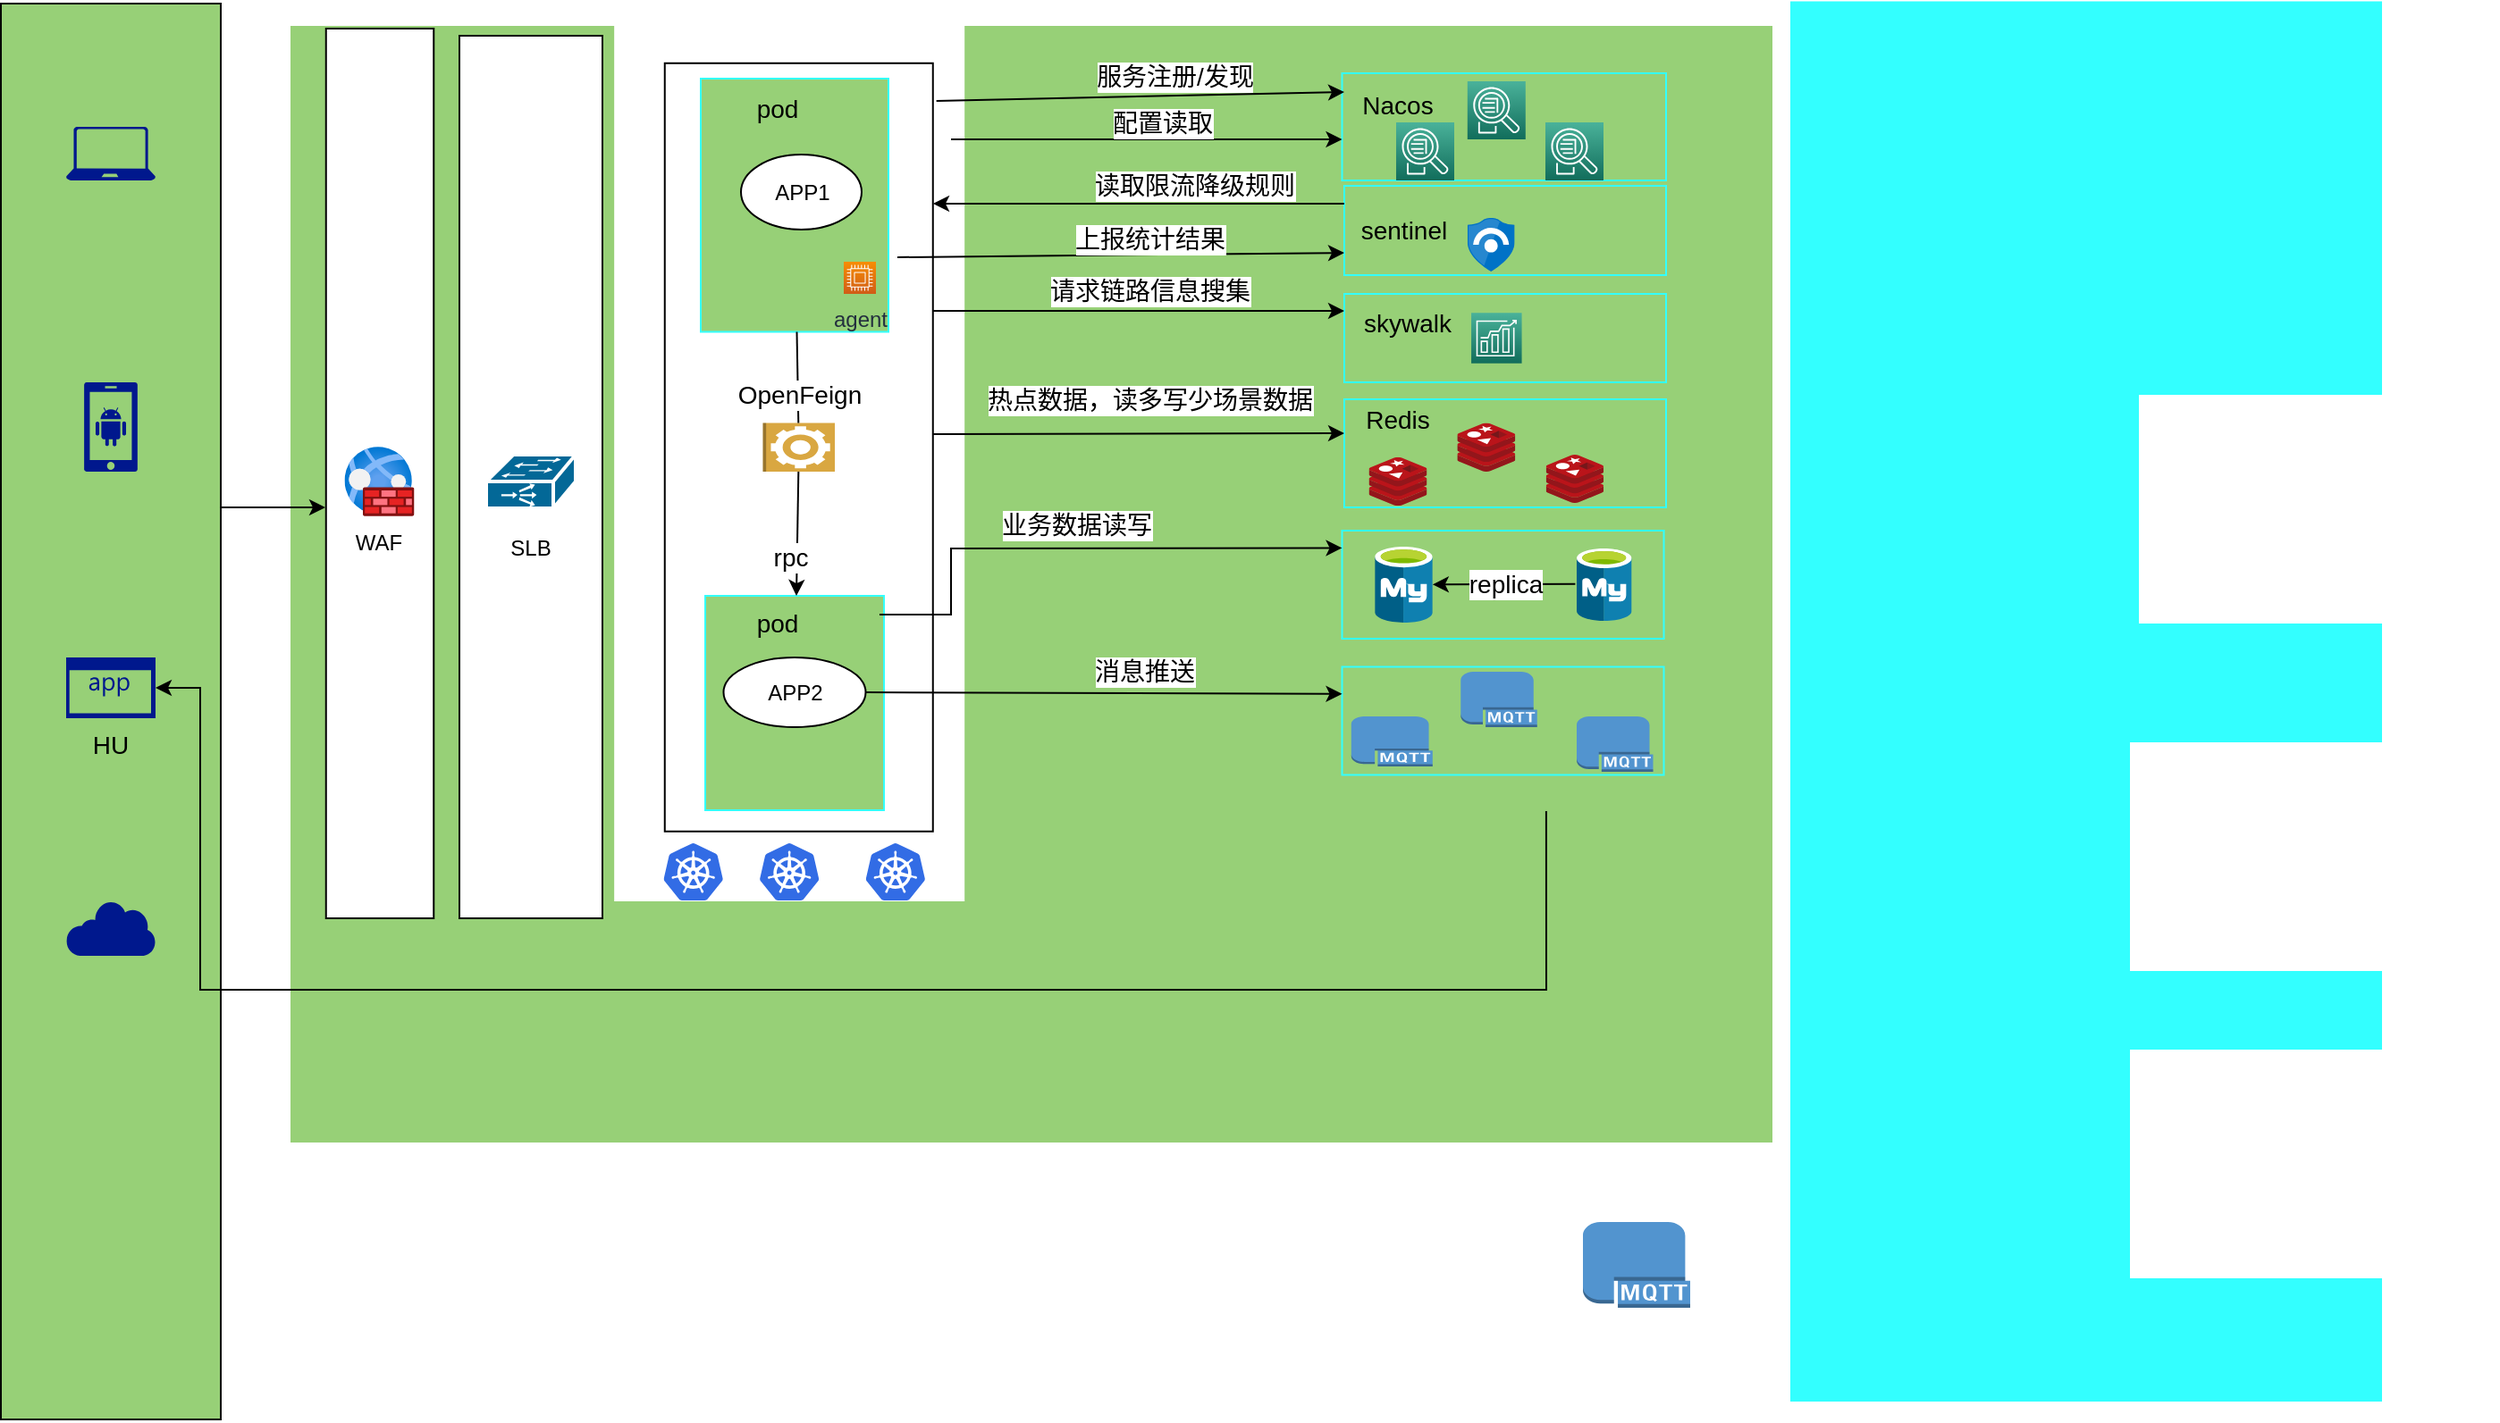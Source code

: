 <mxfile version="16.2.6" type="github">
  <diagram id="42q5yrAbg_uipcMJJwmL" name="Page-1">
    <mxGraphModel dx="2277" dy="-377" grid="1" gridSize="10" guides="1" tooltips="1" connect="1" arrows="1" fold="1" page="1" pageScale="1" pageWidth="1169" pageHeight="827" math="0" shadow="0">
      <root>
        <mxCell id="0" />
        <mxCell id="1" parent="0" />
        <mxCell id="MQpAyLM7WQvq7NCeplu3-181" value="" style="rounded=0;whiteSpace=wrap;html=1;fontSize=14;strokeColor=#FFFFFF;fillColor=#97D077;" vertex="1" parent="1">
          <mxGeometry x="-200" y="870" width="830" height="626" as="geometry" />
        </mxCell>
        <mxCell id="MQpAyLM7WQvq7NCeplu3-182" value="" style="rounded=0;whiteSpace=wrap;html=1;fontSize=14;strokeColor=#FFFFFF;fillColor=#FFFFFF;" vertex="1" parent="1">
          <mxGeometry x="-17.91" y="870" width="195" height="490" as="geometry" />
        </mxCell>
        <mxCell id="MQpAyLM7WQvq7NCeplu3-225" value="" style="rounded=0;whiteSpace=wrap;html=1;fontSize=14;strokeColor=#000000;fillColor=#FFFFFF;" vertex="1" parent="1">
          <mxGeometry x="9.88" y="891.38" width="150" height="430" as="geometry" />
        </mxCell>
        <mxCell id="MQpAyLM7WQvq7NCeplu3-221" value="" style="rounded=0;whiteSpace=wrap;html=1;fontSize=14;strokeColor=#33FFFF;fillColor=#97D077;" vertex="1" parent="1">
          <mxGeometry x="388.76" y="1229.25" width="180" height="60.5" as="geometry" />
        </mxCell>
        <mxCell id="MQpAyLM7WQvq7NCeplu3-220" value="" style="rounded=0;whiteSpace=wrap;html=1;fontSize=14;strokeColor=#33FFFF;fillColor=#97D077;" vertex="1" parent="1">
          <mxGeometry x="388.76" y="1153" width="180" height="60.5" as="geometry" />
        </mxCell>
        <mxCell id="MQpAyLM7WQvq7NCeplu3-109" value="" style="rounded=0;whiteSpace=wrap;html=1;fontSize=14;strokeColor=#33FFFF;fillColor=#97D077;" vertex="1" parent="1">
          <mxGeometry x="390" y="1079.5" width="180" height="60.5" as="geometry" />
        </mxCell>
        <mxCell id="MQpAyLM7WQvq7NCeplu3-48" value="" style="rounded=0;whiteSpace=wrap;html=1;strokeColor=#33FFFF;fillColor=#97D077;" vertex="1" parent="1">
          <mxGeometry x="32.5" y="1189.5" width="100" height="120" as="geometry" />
        </mxCell>
        <mxCell id="MQpAyLM7WQvq7NCeplu3-41" value="" style="rounded=0;whiteSpace=wrap;html=1;" vertex="1" parent="1">
          <mxGeometry x="-105" y="876" width="80" height="494" as="geometry" />
        </mxCell>
        <mxCell id="MQpAyLM7WQvq7NCeplu3-40" value="" style="rounded=0;whiteSpace=wrap;html=1;" vertex="1" parent="1">
          <mxGeometry x="-179.62" y="872" width="60.25" height="498" as="geometry" />
        </mxCell>
        <mxCell id="MQpAyLM7WQvq7NCeplu3-72" value="" style="edgeStyle=orthogonalEdgeStyle;rounded=0;orthogonalLoop=1;jettySize=auto;html=1;fontSize=14;" edge="1" parent="1">
          <mxGeometry relative="1" as="geometry">
            <mxPoint x="-240" y="1140" as="sourcePoint" />
            <mxPoint x="-180" y="1140" as="targetPoint" />
            <Array as="points">
              <mxPoint x="-230" y="1140" />
              <mxPoint x="-230" y="1140" />
            </Array>
          </mxGeometry>
        </mxCell>
        <mxCell id="MQpAyLM7WQvq7NCeplu3-11" value="" style="rounded=0;whiteSpace=wrap;html=1;fillColor=#97D077;rotation=90;" vertex="1" parent="1">
          <mxGeometry x="-696.25" y="1192.75" width="792.5" height="123" as="geometry" />
        </mxCell>
        <mxCell id="MQpAyLM7WQvq7NCeplu3-1" value="" style="sketch=0;aspect=fixed;html=1;points=[];align=center;image;fontSize=12;image=img/lib/mscae/Cache_Redis_Product.svg;" vertex="1" parent="1">
          <mxGeometry x="453.2" y="1092.75" width="32.44" height="27.25" as="geometry" />
        </mxCell>
        <mxCell id="MQpAyLM7WQvq7NCeplu3-3" value="" style="sketch=0;aspect=fixed;html=1;points=[];align=center;image;fontSize=12;image=img/lib/mscae/Cache_Redis_Product.svg;" vertex="1" parent="1">
          <mxGeometry x="502.86" y="1110.5" width="32.14" height="27" as="geometry" />
        </mxCell>
        <mxCell id="MQpAyLM7WQvq7NCeplu3-5" value="" style="sketch=0;aspect=fixed;html=1;points=[];align=center;image;fontSize=12;image=img/lib/mscae/Kubernetes.svg;" vertex="1" parent="1">
          <mxGeometry x="9.17" y="1328" width="33.33" height="32" as="geometry" />
        </mxCell>
        <mxCell id="MQpAyLM7WQvq7NCeplu3-6" value="" style="sketch=0;aspect=fixed;pointerEvents=1;shadow=0;dashed=0;html=1;strokeColor=none;labelPosition=center;verticalLabelPosition=bottom;verticalAlign=top;align=center;fillColor=#00188D;shape=mxgraph.mscae.enterprise.android_phone" vertex="1" parent="1">
          <mxGeometry x="-315" y="1070" width="30" height="50" as="geometry" />
        </mxCell>
        <mxCell id="MQpAyLM7WQvq7NCeplu3-7" value="" style="sketch=0;aspect=fixed;pointerEvents=1;shadow=0;dashed=0;html=1;strokeColor=none;labelPosition=center;verticalLabelPosition=bottom;verticalAlign=top;align=center;fillColor=#00188D;shape=mxgraph.mscae.enterprise.application" vertex="1" parent="1">
          <mxGeometry x="-325" y="1224" width="50" height="34" as="geometry" />
        </mxCell>
        <mxCell id="MQpAyLM7WQvq7NCeplu3-8" value="" style="sketch=0;aspect=fixed;pointerEvents=1;shadow=0;dashed=0;html=1;strokeColor=none;labelPosition=center;verticalLabelPosition=bottom;verticalAlign=top;align=center;fillColor=#00188D;shape=mxgraph.mscae.enterprise.internet" vertex="1" parent="1">
          <mxGeometry x="-325" y="1360" width="50" height="31" as="geometry" />
        </mxCell>
        <mxCell id="MQpAyLM7WQvq7NCeplu3-9" value="" style="sketch=0;aspect=fixed;pointerEvents=1;shadow=0;dashed=0;html=1;strokeColor=none;labelPosition=center;verticalLabelPosition=bottom;verticalAlign=top;align=center;fillColor=#00188D;shape=mxgraph.azure.laptop" vertex="1" parent="1">
          <mxGeometry x="-325" y="927" width="50" height="30" as="geometry" />
        </mxCell>
        <mxCell id="MQpAyLM7WQvq7NCeplu3-12" value="" style="sketch=0;aspect=fixed;html=1;points=[];align=center;image;fontSize=12;image=img/lib/mscae/Azure_Database_for_MySQL_servers.svg;" vertex="1" parent="1">
          <mxGeometry x="407.1" y="1162" width="32.3" height="42.5" as="geometry" />
        </mxCell>
        <mxCell id="MQpAyLM7WQvq7NCeplu3-31" value="SLB" style="text;html=1;strokeColor=none;fillColor=none;align=center;verticalAlign=middle;whiteSpace=wrap;rounded=0;" vertex="1" parent="1">
          <mxGeometry x="-95" y="1147.5" width="60" height="30" as="geometry" />
        </mxCell>
        <mxCell id="MQpAyLM7WQvq7NCeplu3-36" value="" style="aspect=fixed;html=1;points=[];align=center;image;fontSize=12;image=img/lib/azure2/networking/Web_Application_Firewall_Policies_WAF.svg;" vertex="1" parent="1">
          <mxGeometry x="-169.25" y="1106" width="39" height="39" as="geometry" />
        </mxCell>
        <mxCell id="MQpAyLM7WQvq7NCeplu3-37" value="" style="shape=mxgraph.cisco.misc.ios_slb;html=1;pointerEvents=1;dashed=0;fillColor=#036897;strokeColor=#ffffff;strokeWidth=2;verticalLabelPosition=bottom;verticalAlign=top;align=center;outlineConnect=0;" vertex="1" parent="1">
          <mxGeometry x="-90" y="1110.5" width="50" height="30" as="geometry" />
        </mxCell>
        <mxCell id="MQpAyLM7WQvq7NCeplu3-38" value="WAF" style="text;html=1;strokeColor=none;fillColor=none;align=center;verticalAlign=middle;whiteSpace=wrap;rounded=0;" vertex="1" parent="1">
          <mxGeometry x="-179.75" y="1145" width="60" height="30" as="geometry" />
        </mxCell>
        <mxCell id="MQpAyLM7WQvq7NCeplu3-44" value="" style="rounded=0;whiteSpace=wrap;html=1;strokeColor=#33FFFF;fillColor=#33FFFF;" vertex="1" parent="1">
          <mxGeometry x="640" y="857.25" width="330" height="782.75" as="geometry" />
        </mxCell>
        <mxCell id="MQpAyLM7WQvq7NCeplu3-45" value="APP2" style="ellipse;whiteSpace=wrap;html=1;" vertex="1" parent="1">
          <mxGeometry x="42.75" y="1224" width="79.5" height="39" as="geometry" />
        </mxCell>
        <mxCell id="MQpAyLM7WQvq7NCeplu3-52" value="" style="rounded=0;whiteSpace=wrap;html=1;strokeColor=#33FFFF;fillColor=#97D077;" vertex="1" parent="1">
          <mxGeometry x="30" y="900" width="105" height="141.75" as="geometry" />
        </mxCell>
        <mxCell id="MQpAyLM7WQvq7NCeplu3-53" value="APP1" style="ellipse;whiteSpace=wrap;html=1;" vertex="1" parent="1">
          <mxGeometry x="52.5" y="942.5" width="67.5" height="42" as="geometry" />
        </mxCell>
        <mxCell id="MQpAyLM7WQvq7NCeplu3-54" value="&lt;font style=&quot;font-size: 14px&quot;&gt;pod&lt;/font&gt;" style="text;html=1;strokeColor=none;fillColor=none;align=center;verticalAlign=middle;whiteSpace=wrap;rounded=0;" vertex="1" parent="1">
          <mxGeometry x="42.5" y="901.5" width="60" height="30" as="geometry" />
        </mxCell>
        <mxCell id="MQpAyLM7WQvq7NCeplu3-57" value="&lt;font style=&quot;font-size: 14px&quot;&gt;pod&lt;/font&gt;" style="text;html=1;strokeColor=none;fillColor=none;align=center;verticalAlign=middle;whiteSpace=wrap;rounded=0;" vertex="1" parent="1">
          <mxGeometry x="42.5" y="1189.5" width="60" height="30" as="geometry" />
        </mxCell>
        <mxCell id="MQpAyLM7WQvq7NCeplu3-62" value="" style="sketch=0;aspect=fixed;html=1;points=[];align=center;image;fontSize=12;image=img/lib/mscae/Azure_Database_for_MySQL_servers.svg;" vertex="1" parent="1">
          <mxGeometry x="520" y="1163" width="30.78" height="40.5" as="geometry" />
        </mxCell>
        <mxCell id="MQpAyLM7WQvq7NCeplu3-66" value="" style="outlineConnect=0;dashed=0;verticalLabelPosition=bottom;verticalAlign=top;align=center;html=1;shape=mxgraph.aws3.mqtt_protocol;fillColor=#5294CF;gradientColor=none;fontSize=14;strokeColor=#33FFFF;" vertex="1" parent="1">
          <mxGeometry x="455.13" y="1232" width="42.75" height="31" as="geometry" />
        </mxCell>
        <mxCell id="MQpAyLM7WQvq7NCeplu3-77" value="" style="rounded=0;whiteSpace=wrap;html=1;fontSize=14;strokeColor=#33FFFF;fillColor=#97D077;" vertex="1" parent="1">
          <mxGeometry x="388.76" y="897" width="181.24" height="60" as="geometry" />
        </mxCell>
        <mxCell id="MQpAyLM7WQvq7NCeplu3-79" value="" style="sketch=0;points=[[0,0,0],[0.25,0,0],[0.5,0,0],[0.75,0,0],[1,0,0],[0,1,0],[0.25,1,0],[0.5,1,0],[0.75,1,0],[1,1,0],[0,0.25,0],[0,0.5,0],[0,0.75,0],[1,0.25,0],[1,0.5,0],[1,0.75,0]];outlineConnect=0;fontColor=#232F3E;gradientColor=#4AB29A;gradientDirection=north;fillColor=#116D5B;strokeColor=#ffffff;dashed=0;verticalLabelPosition=bottom;verticalAlign=top;align=center;html=1;fontSize=12;fontStyle=0;aspect=fixed;shape=mxgraph.aws4.resourceIcon;resIcon=mxgraph.aws4.application_discovery_service;" vertex="1" parent="1">
          <mxGeometry x="502.5" y="924.5" width="32.5" height="32.5" as="geometry" />
        </mxCell>
        <mxCell id="MQpAyLM7WQvq7NCeplu3-87" value="" style="rounded=0;whiteSpace=wrap;html=1;fontSize=14;strokeColor=#33FFFF;fillColor=#97D077;" vertex="1" parent="1">
          <mxGeometry x="390" y="960" width="180" height="50" as="geometry" />
        </mxCell>
        <mxCell id="MQpAyLM7WQvq7NCeplu3-91" value="sentinel" style="text;html=1;strokeColor=none;fillColor=none;align=center;verticalAlign=middle;whiteSpace=wrap;rounded=0;fontSize=14;" vertex="1" parent="1">
          <mxGeometry x="395" y="980" width="56.5" height="10" as="geometry" />
        </mxCell>
        <mxCell id="MQpAyLM7WQvq7NCeplu3-92" value="" style="sketch=0;aspect=fixed;html=1;points=[];align=center;image;fontSize=12;image=img/lib/mscae/Azure_Sentinel.svg;strokeColor=#33FFFF;fillColor=#97D077;" vertex="1" parent="1">
          <mxGeometry x="458.9" y="978" width="26.4" height="30" as="geometry" />
        </mxCell>
        <mxCell id="MQpAyLM7WQvq7NCeplu3-111" value="" style="endArrow=classic;html=1;rounded=0;fontSize=14;exitX=-0.026;exitY=0.49;exitDx=0;exitDy=0;exitPerimeter=0;" edge="1" parent="1" source="MQpAyLM7WQvq7NCeplu3-62" target="MQpAyLM7WQvq7NCeplu3-12">
          <mxGeometry width="50" height="50" relative="1" as="geometry">
            <mxPoint x="493" y="1400" as="sourcePoint" />
            <mxPoint x="543" y="1350" as="targetPoint" />
          </mxGeometry>
        </mxCell>
        <mxCell id="MQpAyLM7WQvq7NCeplu3-162" value="replica" style="edgeLabel;html=1;align=center;verticalAlign=middle;resizable=0;points=[];fontSize=14;" vertex="1" connectable="0" parent="MQpAyLM7WQvq7NCeplu3-111">
          <mxGeometry x="-0.389" y="-2" relative="1" as="geometry">
            <mxPoint x="-15" y="2" as="offset" />
          </mxGeometry>
        </mxCell>
        <mxCell id="MQpAyLM7WQvq7NCeplu3-132" value="" style="endArrow=classic;html=1;rounded=0;fontSize=14;startArrow=none;" edge="1" parent="1" source="MQpAyLM7WQvq7NCeplu3-191" target="MQpAyLM7WQvq7NCeplu3-48">
          <mxGeometry width="50" height="50" relative="1" as="geometry">
            <mxPoint x="90" y="1050" as="sourcePoint" />
            <mxPoint x="250" y="1100" as="targetPoint" />
            <Array as="points" />
          </mxGeometry>
        </mxCell>
        <mxCell id="MQpAyLM7WQvq7NCeplu3-140" value="" style="endArrow=classic;html=1;rounded=0;fontSize=14;exitX=1.013;exitY=0.049;exitDx=0;exitDy=0;exitPerimeter=0;entryX=0;entryY=0.25;entryDx=0;entryDy=0;" edge="1" parent="1" source="MQpAyLM7WQvq7NCeplu3-225" target="MQpAyLM7WQvq7NCeplu3-172">
          <mxGeometry width="50" height="50" relative="1" as="geometry">
            <mxPoint x="200" y="1050" as="sourcePoint" />
            <mxPoint x="390" y="950" as="targetPoint" />
          </mxGeometry>
        </mxCell>
        <mxCell id="MQpAyLM7WQvq7NCeplu3-144" value="服务注册/发现" style="edgeLabel;html=1;align=center;verticalAlign=middle;resizable=0;points=[];fontSize=14;" vertex="1" connectable="0" parent="MQpAyLM7WQvq7NCeplu3-140">
          <mxGeometry x="-0.093" y="1" relative="1" as="geometry">
            <mxPoint x="29" y="-10" as="offset" />
          </mxGeometry>
        </mxCell>
        <mxCell id="MQpAyLM7WQvq7NCeplu3-141" value="" style="endArrow=classic;html=1;rounded=0;fontSize=14;startArrow=none;" edge="1" parent="1">
          <mxGeometry width="50" height="50" relative="1" as="geometry">
            <mxPoint x="170" y="934" as="sourcePoint" />
            <mxPoint x="388.76" y="934" as="targetPoint" />
            <Array as="points" />
          </mxGeometry>
        </mxCell>
        <mxCell id="MQpAyLM7WQvq7NCeplu3-145" value="配置读取" style="edgeLabel;html=1;align=center;verticalAlign=middle;resizable=0;points=[];fontSize=14;" vertex="1" connectable="0" parent="MQpAyLM7WQvq7NCeplu3-141">
          <mxGeometry x="-0.129" y="-1" relative="1" as="geometry">
            <mxPoint x="22" y="-10" as="offset" />
          </mxGeometry>
        </mxCell>
        <mxCell id="MQpAyLM7WQvq7NCeplu3-148" value="" style="endArrow=classic;html=1;rounded=0;fontSize=14;entryX=0;entryY=0.75;entryDx=0;entryDy=0;" edge="1" parent="1" target="MQpAyLM7WQvq7NCeplu3-87">
          <mxGeometry width="50" height="50" relative="1" as="geometry">
            <mxPoint x="140" y="1000" as="sourcePoint" />
            <mxPoint x="172.25" y="1196.5" as="targetPoint" />
            <Array as="points">
              <mxPoint x="140" y="1000" />
            </Array>
          </mxGeometry>
        </mxCell>
        <mxCell id="MQpAyLM7WQvq7NCeplu3-152" value="上报统计结果" style="edgeLabel;html=1;align=center;verticalAlign=middle;resizable=0;points=[];fontSize=14;" vertex="1" connectable="0" parent="MQpAyLM7WQvq7NCeplu3-148">
          <mxGeometry x="0.067" y="3" relative="1" as="geometry">
            <mxPoint x="7" y="-6" as="offset" />
          </mxGeometry>
        </mxCell>
        <mxCell id="MQpAyLM7WQvq7NCeplu3-155" value="" style="endArrow=classic;html=1;rounded=0;fontSize=14;exitX=0;exitY=0.25;exitDx=0;exitDy=0;" edge="1" parent="1">
          <mxGeometry width="50" height="50" relative="1" as="geometry">
            <mxPoint x="390" y="970" as="sourcePoint" />
            <mxPoint x="160" y="970" as="targetPoint" />
            <Array as="points" />
          </mxGeometry>
        </mxCell>
        <mxCell id="MQpAyLM7WQvq7NCeplu3-156" value="读取限流降级规则" style="edgeLabel;html=1;align=center;verticalAlign=middle;resizable=0;points=[];fontSize=14;" vertex="1" connectable="0" parent="MQpAyLM7WQvq7NCeplu3-155">
          <mxGeometry x="0.076" y="-1" relative="1" as="geometry">
            <mxPoint x="39" y="-9" as="offset" />
          </mxGeometry>
        </mxCell>
        <mxCell id="MQpAyLM7WQvq7NCeplu3-158" value="" style="endArrow=classic;html=1;rounded=0;fontSize=14;entryX=0;entryY=0.75;entryDx=0;entryDy=0;" edge="1" parent="1" target="MQpAyLM7WQvq7NCeplu3-163">
          <mxGeometry width="50" height="50" relative="1" as="geometry">
            <mxPoint x="160" y="1099" as="sourcePoint" />
            <mxPoint x="190" y="1250" as="targetPoint" />
            <Array as="points" />
          </mxGeometry>
        </mxCell>
        <mxCell id="MQpAyLM7WQvq7NCeplu3-159" value="热点数据，读多写少场景数据" style="edgeLabel;html=1;align=center;verticalAlign=middle;resizable=0;points=[];fontSize=14;" vertex="1" connectable="0" parent="MQpAyLM7WQvq7NCeplu3-158">
          <mxGeometry x="0.107" y="-2" relative="1" as="geometry">
            <mxPoint x="-7" y="-21" as="offset" />
          </mxGeometry>
        </mxCell>
        <mxCell id="MQpAyLM7WQvq7NCeplu3-160" value="" style="endArrow=classic;html=1;rounded=0;fontSize=14;entryX=0;entryY=0.25;entryDx=0;entryDy=0;exitX=0.975;exitY=0.088;exitDx=0;exitDy=0;exitPerimeter=0;" edge="1" parent="1" source="MQpAyLM7WQvq7NCeplu3-48">
          <mxGeometry width="50" height="50" relative="1" as="geometry">
            <mxPoint x="130" y="1300" as="sourcePoint" />
            <mxPoint x="388.76" y="1162.688" as="targetPoint" />
            <Array as="points">
              <mxPoint x="170" y="1200" />
              <mxPoint x="170" y="1163" />
            </Array>
          </mxGeometry>
        </mxCell>
        <mxCell id="MQpAyLM7WQvq7NCeplu3-161" value="业务数据读写" style="edgeLabel;html=1;align=center;verticalAlign=middle;resizable=0;points=[];fontSize=14;" vertex="1" connectable="0" parent="MQpAyLM7WQvq7NCeplu3-160">
          <mxGeometry x="-0.117" y="1" relative="1" as="geometry">
            <mxPoint x="16" y="-12" as="offset" />
          </mxGeometry>
        </mxCell>
        <mxCell id="MQpAyLM7WQvq7NCeplu3-163" value="Redis" style="text;html=1;strokeColor=none;fillColor=none;align=center;verticalAlign=middle;whiteSpace=wrap;rounded=0;fontSize=14;" vertex="1" parent="1">
          <mxGeometry x="390" y="1076" width="60" height="30" as="geometry" />
        </mxCell>
        <mxCell id="MQpAyLM7WQvq7NCeplu3-166" value="HU" style="text;html=1;strokeColor=none;fillColor=none;align=center;verticalAlign=middle;whiteSpace=wrap;rounded=0;fontSize=14;" vertex="1" parent="1">
          <mxGeometry x="-330" y="1258" width="60" height="30" as="geometry" />
        </mxCell>
        <mxCell id="MQpAyLM7WQvq7NCeplu3-167" value="" style="endArrow=classic;html=1;rounded=0;fontSize=14;entryX=1;entryY=0.5;entryDx=0;entryDy=0;entryPerimeter=0;startArrow=none;exitX=0.601;exitY=1;exitDx=0;exitDy=0;exitPerimeter=0;" edge="1" parent="1" target="MQpAyLM7WQvq7NCeplu3-7">
          <mxGeometry width="50" height="50" relative="1" as="geometry">
            <mxPoint x="502.95" y="1310" as="sourcePoint" />
            <mxPoint x="-200" y="1240" as="targetPoint" />
            <Array as="points">
              <mxPoint x="503" y="1410" />
              <mxPoint x="-250" y="1410" />
              <mxPoint x="-250" y="1241" />
            </Array>
          </mxGeometry>
        </mxCell>
        <mxCell id="MQpAyLM7WQvq7NCeplu3-169" value="" style="outlineConnect=0;dashed=0;verticalLabelPosition=bottom;verticalAlign=top;align=center;html=1;shape=mxgraph.aws3.mqtt_protocol;fillColor=#5294CF;gradientColor=none;fontSize=14;strokeColor=#33FFFF;" vertex="1" parent="1">
          <mxGeometry x="393.9" y="1257" width="45.5" height="28" as="geometry" />
        </mxCell>
        <mxCell id="MQpAyLM7WQvq7NCeplu3-170" value="" style="outlineConnect=0;dashed=0;verticalLabelPosition=bottom;verticalAlign=top;align=center;html=1;shape=mxgraph.aws3.mqtt_protocol;fillColor=#5294CF;gradientColor=none;fontSize=14;strokeColor=#33FFFF;" vertex="1" parent="1">
          <mxGeometry x="523.5" y="1540" width="60" height="48" as="geometry" />
        </mxCell>
        <mxCell id="MQpAyLM7WQvq7NCeplu3-171" value="" style="rounded=0;whiteSpace=wrap;html=1;fontSize=14;strokeColor=#33FFFF;fillColor=#97D077;" vertex="1" parent="1">
          <mxGeometry x="390" y="1020.5" width="180" height="49.5" as="geometry" />
        </mxCell>
        <mxCell id="MQpAyLM7WQvq7NCeplu3-172" value="Nacos" style="text;html=1;strokeColor=none;fillColor=none;align=center;verticalAlign=middle;whiteSpace=wrap;rounded=0;fontSize=14;" vertex="1" parent="1">
          <mxGeometry x="390" y="900" width="60" height="30" as="geometry" />
        </mxCell>
        <mxCell id="MQpAyLM7WQvq7NCeplu3-174" value="" style="sketch=0;points=[[0,0,0],[0.25,0,0],[0.5,0,0],[0.75,0,0],[1,0,0],[0,1,0],[0.25,1,0],[0.5,1,0],[0.75,1,0],[1,1,0],[0,0.25,0],[0,0.5,0],[0,0.75,0],[1,0.25,0],[1,0.5,0],[1,0.75,0]];outlineConnect=0;fontColor=#232F3E;gradientColor=#4AB29A;gradientDirection=north;fillColor=#116D5B;strokeColor=#ffffff;dashed=0;verticalLabelPosition=bottom;verticalAlign=top;align=center;html=1;fontSize=12;fontStyle=0;aspect=fixed;shape=mxgraph.aws4.resourceIcon;resIcon=mxgraph.aws4.forecast;" vertex="1" parent="1">
          <mxGeometry x="461.03" y="1031.12" width="28.25" height="28.25" as="geometry" />
        </mxCell>
        <mxCell id="MQpAyLM7WQvq7NCeplu3-176" value="agent" style="sketch=0;points=[[0,0,0],[0.25,0,0],[0.5,0,0],[0.75,0,0],[1,0,0],[0,1,0],[0.25,1,0],[0.5,1,0],[0.75,1,0],[1,1,0],[0,0.25,0],[0,0.5,0],[0,0.75,0],[1,0.25,0],[1,0.5,0],[1,0.75,0]];outlineConnect=0;fontColor=#232F3E;gradientColor=#F78E04;gradientDirection=north;fillColor=#D05C17;strokeColor=#ffffff;dashed=0;verticalLabelPosition=bottom;verticalAlign=top;align=center;html=1;fontSize=12;fontStyle=0;aspect=fixed;shape=mxgraph.aws4.resourceIcon;resIcon=mxgraph.aws4.compute;" vertex="1" parent="1">
          <mxGeometry x="110" y="1002.5" width="18" height="18" as="geometry" />
        </mxCell>
        <mxCell id="MQpAyLM7WQvq7NCeplu3-177" value="" style="endArrow=classic;html=1;rounded=0;fontSize=14;" edge="1" parent="1">
          <mxGeometry width="50" height="50" relative="1" as="geometry">
            <mxPoint x="160" y="1030" as="sourcePoint" />
            <mxPoint x="390" y="1030" as="targetPoint" />
            <Array as="points" />
          </mxGeometry>
        </mxCell>
        <mxCell id="MQpAyLM7WQvq7NCeplu3-178" value="请求链路信息搜集" style="edgeLabel;html=1;align=center;verticalAlign=middle;resizable=0;points=[];fontSize=14;" vertex="1" connectable="0" parent="MQpAyLM7WQvq7NCeplu3-177">
          <mxGeometry x="-0.094" y="-1" relative="1" as="geometry">
            <mxPoint x="17" y="-12" as="offset" />
          </mxGeometry>
        </mxCell>
        <mxCell id="MQpAyLM7WQvq7NCeplu3-183" style="edgeStyle=none;rounded=0;orthogonalLoop=1;jettySize=auto;html=1;exitX=0.5;exitY=0;exitDx=0;exitDy=0;exitPerimeter=0;fontSize=14;" edge="1" parent="1" source="MQpAyLM7WQvq7NCeplu3-37" target="MQpAyLM7WQvq7NCeplu3-37">
          <mxGeometry relative="1" as="geometry" />
        </mxCell>
        <mxCell id="MQpAyLM7WQvq7NCeplu3-185" value="" style="endArrow=classic;html=1;rounded=0;fontSize=14;entryX=0;entryY=0.25;entryDx=0;entryDy=0;exitX=1;exitY=0.5;exitDx=0;exitDy=0;" edge="1" parent="1" source="MQpAyLM7WQvq7NCeplu3-45" target="MQpAyLM7WQvq7NCeplu3-221">
          <mxGeometry width="50" height="50" relative="1" as="geometry">
            <mxPoint x="120" y="1260" as="sourcePoint" />
            <mxPoint x="388.76" y="1274.777" as="targetPoint" />
          </mxGeometry>
        </mxCell>
        <mxCell id="MQpAyLM7WQvq7NCeplu3-197" value="消息推送" style="edgeLabel;html=1;align=center;verticalAlign=middle;resizable=0;points=[];fontSize=14;" vertex="1" connectable="0" parent="MQpAyLM7WQvq7NCeplu3-185">
          <mxGeometry x="0.171" y="-1" relative="1" as="geometry">
            <mxPoint y="-13" as="offset" />
          </mxGeometry>
        </mxCell>
        <mxCell id="MQpAyLM7WQvq7NCeplu3-186" value="" style="rounded=0;whiteSpace=wrap;html=1;fontSize=14;strokeColor=#FFFFFF;fillColor=#FFFFFF;" vertex="1" parent="1">
          <mxGeometry x="830" y="1272" width="200" height="127" as="geometry" />
        </mxCell>
        <mxCell id="MQpAyLM7WQvq7NCeplu3-187" value="" style="rounded=0;whiteSpace=wrap;html=1;fontSize=14;strokeColor=#FFFFFF;fillColor=#FFFFFF;" vertex="1" parent="1">
          <mxGeometry x="830" y="1444" width="200" height="127" as="geometry" />
        </mxCell>
        <mxCell id="MQpAyLM7WQvq7NCeplu3-188" value="" style="rounded=0;whiteSpace=wrap;html=1;fontSize=14;strokeColor=#FFFFFF;fillColor=#FFFFFF;" vertex="1" parent="1">
          <mxGeometry x="835" y="1077.5" width="200" height="127" as="geometry" />
        </mxCell>
        <mxCell id="MQpAyLM7WQvq7NCeplu3-191" value="" style="outlineConnect=0;dashed=0;verticalLabelPosition=bottom;verticalAlign=top;align=center;html=1;shape=mxgraph.aws3.worker;fillColor=#D9A741;gradientColor=none;fontSize=14;strokeColor=#FFFFFF;direction=south;" vertex="1" parent="1">
          <mxGeometry x="64.76" y="1092.75" width="40.25" height="27.25" as="geometry" />
        </mxCell>
        <mxCell id="MQpAyLM7WQvq7NCeplu3-192" value="" style="endArrow=none;html=1;rounded=0;fontSize=14;" edge="1" parent="1" source="MQpAyLM7WQvq7NCeplu3-52" target="MQpAyLM7WQvq7NCeplu3-191">
          <mxGeometry width="50" height="50" relative="1" as="geometry">
            <mxPoint x="84.516" y="1010" as="sourcePoint" />
            <mxPoint x="83.005" y="1189.5" as="targetPoint" />
            <Array as="points" />
          </mxGeometry>
        </mxCell>
        <mxCell id="MQpAyLM7WQvq7NCeplu3-193" value="rpc" style="edgeLabel;html=1;align=center;verticalAlign=middle;resizable=0;points=[];fontSize=14;" vertex="1" connectable="0" parent="MQpAyLM7WQvq7NCeplu3-192">
          <mxGeometry x="-0.309" relative="1" as="geometry">
            <mxPoint x="-4" y="109" as="offset" />
          </mxGeometry>
        </mxCell>
        <mxCell id="MQpAyLM7WQvq7NCeplu3-195" value="OpenFeign" style="edgeLabel;html=1;align=center;verticalAlign=middle;resizable=0;points=[];fontSize=14;" vertex="1" connectable="0" parent="MQpAyLM7WQvq7NCeplu3-192">
          <mxGeometry x="0.378" relative="1" as="geometry">
            <mxPoint as="offset" />
          </mxGeometry>
        </mxCell>
        <mxCell id="MQpAyLM7WQvq7NCeplu3-206" value="skywalk" style="text;html=1;strokeColor=none;fillColor=none;align=center;verticalAlign=middle;whiteSpace=wrap;rounded=0;fontSize=14;" vertex="1" parent="1">
          <mxGeometry x="396.5" y="1031.75" width="56.5" height="10" as="geometry" />
        </mxCell>
        <mxCell id="MQpAyLM7WQvq7NCeplu3-209" value="" style="outlineConnect=0;dashed=0;verticalLabelPosition=bottom;verticalAlign=top;align=center;html=1;shape=mxgraph.aws3.mqtt_protocol;fillColor=#5294CF;gradientColor=none;fontSize=14;strokeColor=#33FFFF;" vertex="1" parent="1">
          <mxGeometry x="520" y="1257" width="42.75" height="31" as="geometry" />
        </mxCell>
        <mxCell id="MQpAyLM7WQvq7NCeplu3-210" value="" style="sketch=0;aspect=fixed;html=1;points=[];align=center;image;fontSize=12;image=img/lib/mscae/Cache_Redis_Product.svg;" vertex="1" parent="1">
          <mxGeometry x="403.78" y="1111.88" width="32.44" height="27.25" as="geometry" />
        </mxCell>
        <mxCell id="MQpAyLM7WQvq7NCeplu3-211" value="" style="sketch=0;points=[[0,0,0],[0.25,0,0],[0.5,0,0],[0.75,0,0],[1,0,0],[0,1,0],[0.25,1,0],[0.5,1,0],[0.75,1,0],[1,1,0],[0,0.25,0],[0,0.5,0],[0,0.75,0],[1,0.25,0],[1,0.5,0],[1,0.75,0]];outlineConnect=0;fontColor=#232F3E;gradientColor=#4AB29A;gradientDirection=north;fillColor=#116D5B;strokeColor=#ffffff;dashed=0;verticalLabelPosition=bottom;verticalAlign=top;align=center;html=1;fontSize=12;fontStyle=0;aspect=fixed;shape=mxgraph.aws4.resourceIcon;resIcon=mxgraph.aws4.application_discovery_service;" vertex="1" parent="1">
          <mxGeometry x="419" y="924.5" width="32.5" height="32.5" as="geometry" />
        </mxCell>
        <mxCell id="MQpAyLM7WQvq7NCeplu3-212" value="" style="sketch=0;points=[[0,0,0],[0.25,0,0],[0.5,0,0],[0.75,0,0],[1,0,0],[0,1,0],[0.25,1,0],[0.5,1,0],[0.75,1,0],[1,1,0],[0,0.25,0],[0,0.5,0],[0,0.75,0],[1,0.25,0],[1,0.5,0],[1,0.75,0]];outlineConnect=0;fontColor=#232F3E;gradientColor=#4AB29A;gradientDirection=north;fillColor=#116D5B;strokeColor=#ffffff;dashed=0;verticalLabelPosition=bottom;verticalAlign=top;align=center;html=1;fontSize=12;fontStyle=0;aspect=fixed;shape=mxgraph.aws4.resourceIcon;resIcon=mxgraph.aws4.application_discovery_service;" vertex="1" parent="1">
          <mxGeometry x="458.9" y="901.5" width="32.5" height="32.5" as="geometry" />
        </mxCell>
        <mxCell id="MQpAyLM7WQvq7NCeplu3-213" value="" style="sketch=0;aspect=fixed;html=1;points=[];align=center;image;fontSize=12;image=img/lib/mscae/Kubernetes.svg;" vertex="1" parent="1">
          <mxGeometry x="62.92" y="1328" width="33.33" height="32" as="geometry" />
        </mxCell>
        <mxCell id="MQpAyLM7WQvq7NCeplu3-214" value="" style="sketch=0;aspect=fixed;html=1;points=[];align=center;image;fontSize=12;image=img/lib/mscae/Kubernetes.svg;" vertex="1" parent="1">
          <mxGeometry x="122.25" y="1328" width="33.33" height="32" as="geometry" />
        </mxCell>
      </root>
    </mxGraphModel>
  </diagram>
</mxfile>
